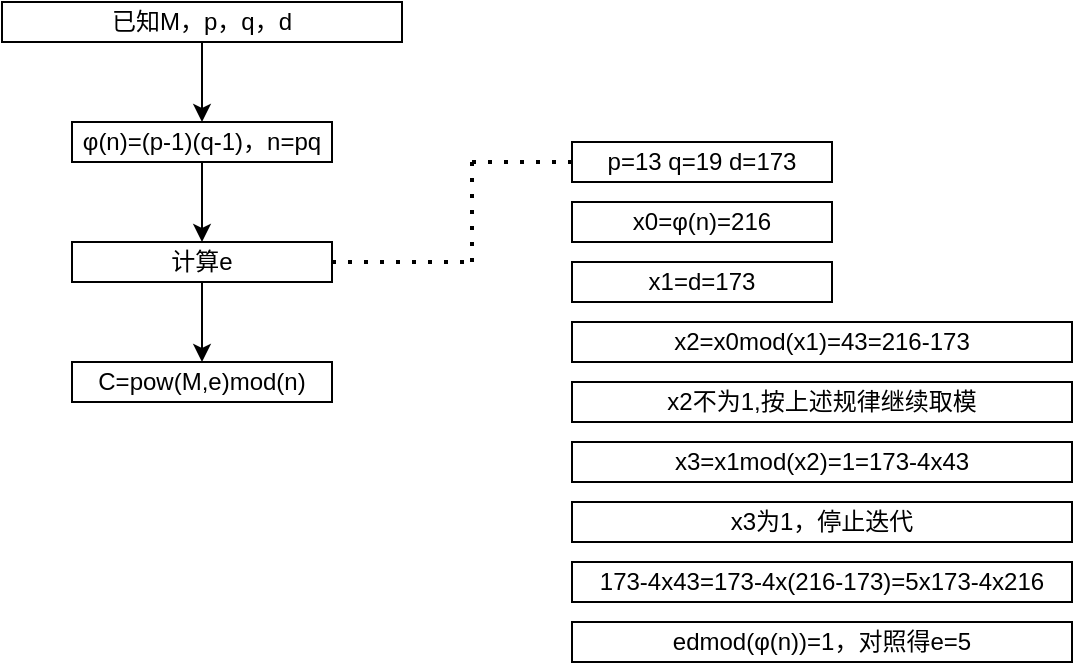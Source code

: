 <mxfile version="25.0.3">
  <diagram name="第 1 页" id="_NFeJPnXIHTTNLeFSc-N">
    <mxGraphModel dx="723" dy="439" grid="1" gridSize="10" guides="1" tooltips="1" connect="1" arrows="1" fold="1" page="1" pageScale="1" pageWidth="827" pageHeight="1169" math="0" shadow="0">
      <root>
        <mxCell id="0" />
        <mxCell id="1" parent="0" />
        <mxCell id="7vSC1R2nWwlc2iJXXi78-5" style="edgeStyle=orthogonalEdgeStyle;rounded=0;orthogonalLoop=1;jettySize=auto;html=1;exitX=0.5;exitY=1;exitDx=0;exitDy=0;entryX=0.5;entryY=0;entryDx=0;entryDy=0;" edge="1" parent="1" source="7vSC1R2nWwlc2iJXXi78-1" target="7vSC1R2nWwlc2iJXXi78-2">
          <mxGeometry relative="1" as="geometry" />
        </mxCell>
        <mxCell id="7vSC1R2nWwlc2iJXXi78-1" value="已知M，p，q，d" style="rounded=0;whiteSpace=wrap;html=1;" vertex="1" parent="1">
          <mxGeometry x="325" y="200" width="200" height="20" as="geometry" />
        </mxCell>
        <mxCell id="7vSC1R2nWwlc2iJXXi78-6" style="edgeStyle=orthogonalEdgeStyle;rounded=0;orthogonalLoop=1;jettySize=auto;html=1;exitX=0.5;exitY=1;exitDx=0;exitDy=0;entryX=0.5;entryY=0;entryDx=0;entryDy=0;" edge="1" parent="1" source="7vSC1R2nWwlc2iJXXi78-2" target="7vSC1R2nWwlc2iJXXi78-3">
          <mxGeometry relative="1" as="geometry" />
        </mxCell>
        <mxCell id="7vSC1R2nWwlc2iJXXi78-2" value="φ(n)=(p-1)(q-1)，n=pq" style="rounded=0;whiteSpace=wrap;html=1;" vertex="1" parent="1">
          <mxGeometry x="360" y="260" width="130" height="20" as="geometry" />
        </mxCell>
        <mxCell id="7vSC1R2nWwlc2iJXXi78-7" style="edgeStyle=orthogonalEdgeStyle;rounded=0;orthogonalLoop=1;jettySize=auto;html=1;exitX=0.5;exitY=1;exitDx=0;exitDy=0;entryX=0.5;entryY=0;entryDx=0;entryDy=0;" edge="1" parent="1" source="7vSC1R2nWwlc2iJXXi78-3" target="7vSC1R2nWwlc2iJXXi78-4">
          <mxGeometry relative="1" as="geometry" />
        </mxCell>
        <mxCell id="7vSC1R2nWwlc2iJXXi78-3" value="计算e" style="rounded=0;whiteSpace=wrap;html=1;" vertex="1" parent="1">
          <mxGeometry x="360" y="320" width="130" height="20" as="geometry" />
        </mxCell>
        <mxCell id="7vSC1R2nWwlc2iJXXi78-4" value="C=pow(M,e)mod(n)" style="rounded=0;whiteSpace=wrap;html=1;" vertex="1" parent="1">
          <mxGeometry x="360" y="380" width="130" height="20" as="geometry" />
        </mxCell>
        <mxCell id="7vSC1R2nWwlc2iJXXi78-8" value="p=13 q=19 d=173" style="rounded=0;whiteSpace=wrap;html=1;" vertex="1" parent="1">
          <mxGeometry x="610" y="270" width="130" height="20" as="geometry" />
        </mxCell>
        <mxCell id="7vSC1R2nWwlc2iJXXi78-9" value="" style="endArrow=none;dashed=1;html=1;dashPattern=1 3;strokeWidth=2;rounded=0;" edge="1" parent="1">
          <mxGeometry width="50" height="50" relative="1" as="geometry">
            <mxPoint x="490" y="330" as="sourcePoint" />
            <mxPoint x="560" y="330" as="targetPoint" />
          </mxGeometry>
        </mxCell>
        <mxCell id="7vSC1R2nWwlc2iJXXi78-10" value="" style="endArrow=none;dashed=1;html=1;dashPattern=1 3;strokeWidth=2;rounded=0;entryX=0;entryY=0.5;entryDx=0;entryDy=0;" edge="1" parent="1" target="7vSC1R2nWwlc2iJXXi78-8">
          <mxGeometry width="50" height="50" relative="1" as="geometry">
            <mxPoint x="560" y="280" as="sourcePoint" />
            <mxPoint x="610" y="270" as="targetPoint" />
          </mxGeometry>
        </mxCell>
        <mxCell id="7vSC1R2nWwlc2iJXXi78-11" value="" style="endArrow=none;dashed=1;html=1;dashPattern=1 3;strokeWidth=2;rounded=0;" edge="1" parent="1">
          <mxGeometry width="50" height="50" relative="1" as="geometry">
            <mxPoint x="560" y="330" as="sourcePoint" />
            <mxPoint x="560" y="280" as="targetPoint" />
          </mxGeometry>
        </mxCell>
        <mxCell id="7vSC1R2nWwlc2iJXXi78-12" value="x0=φ(n)=216" style="rounded=0;whiteSpace=wrap;html=1;" vertex="1" parent="1">
          <mxGeometry x="610" y="300" width="130" height="20" as="geometry" />
        </mxCell>
        <mxCell id="7vSC1R2nWwlc2iJXXi78-13" value="x1=d=173" style="rounded=0;whiteSpace=wrap;html=1;" vertex="1" parent="1">
          <mxGeometry x="610" y="330" width="130" height="20" as="geometry" />
        </mxCell>
        <mxCell id="7vSC1R2nWwlc2iJXXi78-14" value="x2=x0mod(x1)=43=216-173" style="rounded=0;whiteSpace=wrap;html=1;" vertex="1" parent="1">
          <mxGeometry x="610" y="360" width="250" height="20" as="geometry" />
        </mxCell>
        <mxCell id="7vSC1R2nWwlc2iJXXi78-15" value="x3=x1mod(x2)=1=173-4x43" style="rounded=0;whiteSpace=wrap;html=1;" vertex="1" parent="1">
          <mxGeometry x="610" y="420" width="250" height="20" as="geometry" />
        </mxCell>
        <mxCell id="7vSC1R2nWwlc2iJXXi78-17" value="x2不为1,按上述规律继续取模" style="rounded=0;whiteSpace=wrap;html=1;" vertex="1" parent="1">
          <mxGeometry x="610" y="390" width="250" height="20" as="geometry" />
        </mxCell>
        <mxCell id="7vSC1R2nWwlc2iJXXi78-18" value="x3为1，停止迭代" style="rounded=0;whiteSpace=wrap;html=1;" vertex="1" parent="1">
          <mxGeometry x="610" y="450" width="250" height="20" as="geometry" />
        </mxCell>
        <mxCell id="7vSC1R2nWwlc2iJXXi78-19" value="173-4x43=173-4x(216-173)=5x173-4x216" style="rounded=0;whiteSpace=wrap;html=1;" vertex="1" parent="1">
          <mxGeometry x="610" y="480" width="250" height="20" as="geometry" />
        </mxCell>
        <mxCell id="7vSC1R2nWwlc2iJXXi78-20" value="edmod(φ(n))=1，对照得e=5" style="rounded=0;whiteSpace=wrap;html=1;" vertex="1" parent="1">
          <mxGeometry x="610" y="510" width="250" height="20" as="geometry" />
        </mxCell>
      </root>
    </mxGraphModel>
  </diagram>
</mxfile>
